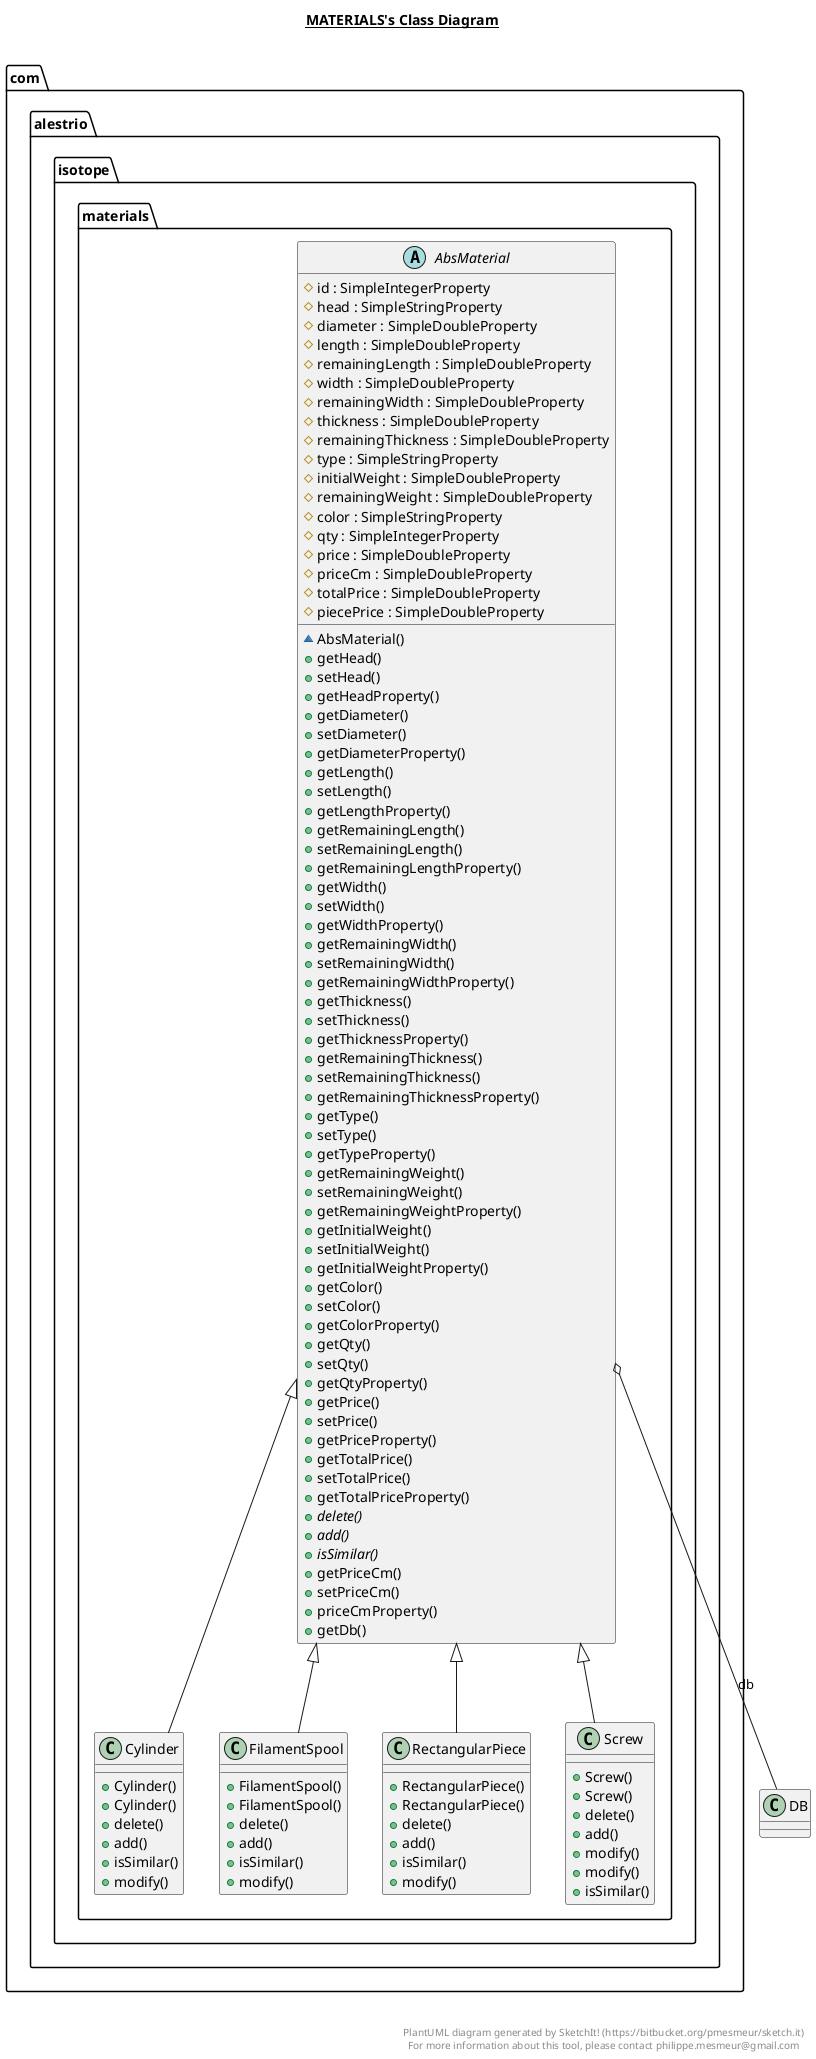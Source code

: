 @startuml

title __MATERIALS's Class Diagram__\n

  package com.alestrio.isotope {
    package com.alestrio.isotope.materials {
      abstract class AbsMaterial {
          # id : SimpleIntegerProperty
          # head : SimpleStringProperty
          # diameter : SimpleDoubleProperty
          # length : SimpleDoubleProperty
          # remainingLength : SimpleDoubleProperty
          # width : SimpleDoubleProperty
          # remainingWidth : SimpleDoubleProperty
          # thickness : SimpleDoubleProperty
          # remainingThickness : SimpleDoubleProperty
          # type : SimpleStringProperty
          # initialWeight : SimpleDoubleProperty
          # remainingWeight : SimpleDoubleProperty
          # color : SimpleStringProperty
          # qty : SimpleIntegerProperty
          # price : SimpleDoubleProperty
          # priceCm : SimpleDoubleProperty
          # totalPrice : SimpleDoubleProperty
          # piecePrice : SimpleDoubleProperty
          ~ AbsMaterial()
          + getHead()
          + setHead()
          + getHeadProperty()
          + getDiameter()
          + setDiameter()
          + getDiameterProperty()
          + getLength()
          + setLength()
          + getLengthProperty()
          + getRemainingLength()
          + setRemainingLength()
          + getRemainingLengthProperty()
          + getWidth()
          + setWidth()
          + getWidthProperty()
          + getRemainingWidth()
          + setRemainingWidth()
          + getRemainingWidthProperty()
          + getThickness()
          + setThickness()
          + getThicknessProperty()
          + getRemainingThickness()
          + setRemainingThickness()
          + getRemainingThicknessProperty()
          + getType()
          + setType()
          + getTypeProperty()
          + getRemainingWeight()
          + setRemainingWeight()
          + getRemainingWeightProperty()
          + getInitialWeight()
          + setInitialWeight()
          + getInitialWeightProperty()
          + getColor()
          + setColor()
          + getColorProperty()
          + getQty()
          + setQty()
          + getQtyProperty()
          + getPrice()
          + setPrice()
          + getPriceProperty()
          + getTotalPrice()
          + setTotalPrice()
          + getTotalPriceProperty()
          {abstract} + delete()
          {abstract} + add()
          {abstract} + isSimilar()
          + getPriceCm()
          + setPriceCm()
          + priceCmProperty()
          + getDb()
      }
    }
  }
  

  package com.alestrio.isotope {
    package com.alestrio.isotope.materials {
      class Cylinder {
          + Cylinder()
          + Cylinder()
          + delete()
          + add()
          + isSimilar()
          + modify()
      }
    }
  }
  

  package com.alestrio.isotope {
    package com.alestrio.isotope.materials {
      class FilamentSpool {
          + FilamentSpool()
          + FilamentSpool()
          + delete()
          + add()
          + isSimilar()
          + modify()
      }
    }
  }
  

  package com.alestrio.isotope {
    package com.alestrio.isotope.materials {
      class RectangularPiece {
          + RectangularPiece()
          + RectangularPiece()
          + delete()
          + add()
          + isSimilar()
          + modify()
      }
    }
  }
  

  package com.alestrio.isotope {
    package com.alestrio.isotope.materials {
      class Screw {
          + Screw()
          + Screw()
          + delete()
          + add()
          + modify()
          + modify()
          + isSimilar()
      }
    }
  }
  

  AbsMaterial o-- DB : db
  Cylinder -up-|> AbsMaterial
  FilamentSpool -up-|> AbsMaterial
  RectangularPiece -up-|> AbsMaterial
  Screw -up-|> AbsMaterial


right footer


PlantUML diagram generated by SketchIt! (https://bitbucket.org/pmesmeur/sketch.it)
For more information about this tool, please contact philippe.mesmeur@gmail.com
endfooter

@enduml
